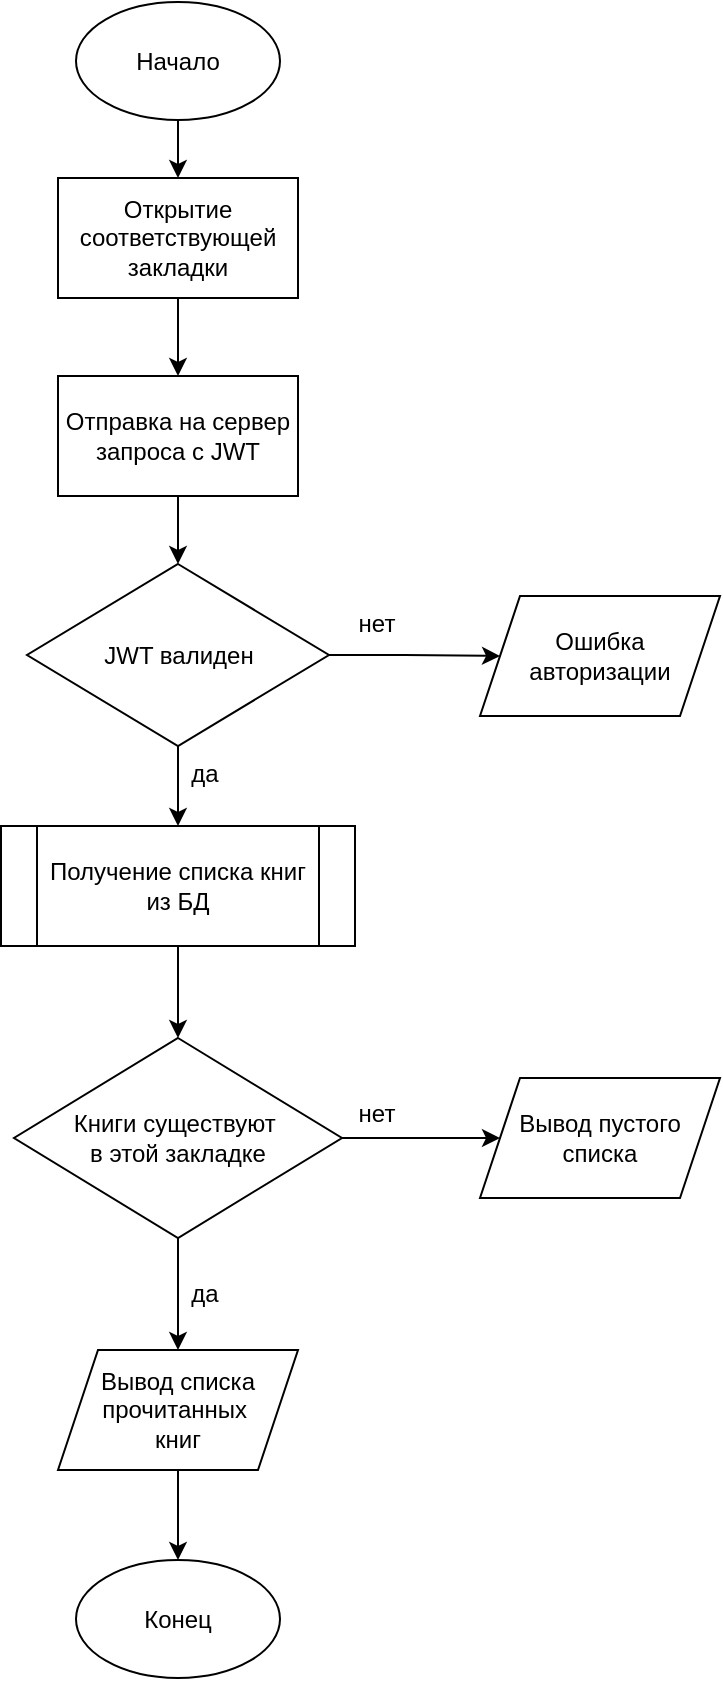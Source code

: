 <mxfile version="25.0.3">
  <diagram id="Y07L605jlKLvzx60TFFA" name="Страница — 1">
    <mxGraphModel dx="557" dy="391" grid="0" gridSize="10" guides="1" tooltips="1" connect="1" arrows="1" fold="1" page="0" pageScale="1" pageWidth="827" pageHeight="1169" math="0" shadow="0">
      <root>
        <mxCell id="0" />
        <mxCell id="1" parent="0" />
        <mxCell id="ApZE57ZHYSGGuRNPVsKW-3" value="" style="edgeStyle=orthogonalEdgeStyle;rounded=0;orthogonalLoop=1;jettySize=auto;html=1;" edge="1" parent="1" source="ApZE57ZHYSGGuRNPVsKW-1" target="ApZE57ZHYSGGuRNPVsKW-2">
          <mxGeometry relative="1" as="geometry" />
        </mxCell>
        <mxCell id="ApZE57ZHYSGGuRNPVsKW-1" value="Начало" style="ellipse;whiteSpace=wrap;html=1;" vertex="1" parent="1">
          <mxGeometry x="294" y="87" width="102" height="59" as="geometry" />
        </mxCell>
        <mxCell id="ApZE57ZHYSGGuRNPVsKW-5" value="" style="edgeStyle=orthogonalEdgeStyle;rounded=0;orthogonalLoop=1;jettySize=auto;html=1;" edge="1" parent="1" source="ApZE57ZHYSGGuRNPVsKW-2" target="ApZE57ZHYSGGuRNPVsKW-4">
          <mxGeometry relative="1" as="geometry" />
        </mxCell>
        <mxCell id="ApZE57ZHYSGGuRNPVsKW-2" value="Открытие соответствующей закладки" style="rounded=0;whiteSpace=wrap;html=1;" vertex="1" parent="1">
          <mxGeometry x="285" y="175" width="120" height="60" as="geometry" />
        </mxCell>
        <mxCell id="ApZE57ZHYSGGuRNPVsKW-7" value="" style="edgeStyle=orthogonalEdgeStyle;rounded=0;orthogonalLoop=1;jettySize=auto;html=1;" edge="1" parent="1" source="ApZE57ZHYSGGuRNPVsKW-4" target="ApZE57ZHYSGGuRNPVsKW-6">
          <mxGeometry relative="1" as="geometry" />
        </mxCell>
        <mxCell id="ApZE57ZHYSGGuRNPVsKW-4" value="Отправка на сервер запроса с JWT" style="rounded=0;whiteSpace=wrap;html=1;" vertex="1" parent="1">
          <mxGeometry x="285" y="274" width="120" height="60" as="geometry" />
        </mxCell>
        <mxCell id="ApZE57ZHYSGGuRNPVsKW-9" value="" style="edgeStyle=orthogonalEdgeStyle;rounded=0;orthogonalLoop=1;jettySize=auto;html=1;" edge="1" parent="1" source="ApZE57ZHYSGGuRNPVsKW-6" target="ApZE57ZHYSGGuRNPVsKW-8">
          <mxGeometry relative="1" as="geometry" />
        </mxCell>
        <mxCell id="ApZE57ZHYSGGuRNPVsKW-11" value="" style="edgeStyle=orthogonalEdgeStyle;rounded=0;orthogonalLoop=1;jettySize=auto;html=1;" edge="1" parent="1" source="ApZE57ZHYSGGuRNPVsKW-6" target="ApZE57ZHYSGGuRNPVsKW-10">
          <mxGeometry relative="1" as="geometry" />
        </mxCell>
        <mxCell id="ApZE57ZHYSGGuRNPVsKW-6" value="JWT валиден" style="rhombus;whiteSpace=wrap;html=1;" vertex="1" parent="1">
          <mxGeometry x="269.5" y="368" width="151" height="91" as="geometry" />
        </mxCell>
        <mxCell id="ApZE57ZHYSGGuRNPVsKW-8" value="Ошибка авторизации" style="shape=parallelogram;perimeter=parallelogramPerimeter;whiteSpace=wrap;html=1;fixedSize=1;" vertex="1" parent="1">
          <mxGeometry x="496" y="384" width="120" height="60" as="geometry" />
        </mxCell>
        <mxCell id="ApZE57ZHYSGGuRNPVsKW-13" value="" style="edgeStyle=orthogonalEdgeStyle;rounded=0;orthogonalLoop=1;jettySize=auto;html=1;" edge="1" parent="1" source="ApZE57ZHYSGGuRNPVsKW-10" target="ApZE57ZHYSGGuRNPVsKW-12">
          <mxGeometry relative="1" as="geometry" />
        </mxCell>
        <mxCell id="ApZE57ZHYSGGuRNPVsKW-10" value="Получение списка книг из БД" style="shape=process;whiteSpace=wrap;html=1;backgroundOutline=1;" vertex="1" parent="1">
          <mxGeometry x="256.5" y="499" width="177" height="60" as="geometry" />
        </mxCell>
        <mxCell id="ApZE57ZHYSGGuRNPVsKW-20" value="" style="edgeStyle=orthogonalEdgeStyle;rounded=0;orthogonalLoop=1;jettySize=auto;html=1;" edge="1" parent="1" source="ApZE57ZHYSGGuRNPVsKW-12" target="ApZE57ZHYSGGuRNPVsKW-19">
          <mxGeometry relative="1" as="geometry" />
        </mxCell>
        <mxCell id="ApZE57ZHYSGGuRNPVsKW-22" value="" style="edgeStyle=orthogonalEdgeStyle;rounded=0;orthogonalLoop=1;jettySize=auto;html=1;" edge="1" parent="1" source="ApZE57ZHYSGGuRNPVsKW-12" target="ApZE57ZHYSGGuRNPVsKW-21">
          <mxGeometry relative="1" as="geometry" />
        </mxCell>
        <mxCell id="ApZE57ZHYSGGuRNPVsKW-12" value="Книги существуют&amp;nbsp;&lt;div&gt;в этой закладке&lt;/div&gt;" style="rhombus;whiteSpace=wrap;html=1;" vertex="1" parent="1">
          <mxGeometry x="263" y="605" width="164" height="100" as="geometry" />
        </mxCell>
        <mxCell id="ApZE57ZHYSGGuRNPVsKW-14" value="нет" style="text;html=1;align=center;verticalAlign=middle;resizable=0;points=[];autosize=1;strokeColor=none;fillColor=none;" vertex="1" parent="1">
          <mxGeometry x="426" y="385" width="36" height="26" as="geometry" />
        </mxCell>
        <mxCell id="ApZE57ZHYSGGuRNPVsKW-15" value="да" style="text;html=1;align=center;verticalAlign=middle;resizable=0;points=[];autosize=1;strokeColor=none;fillColor=none;" vertex="1" parent="1">
          <mxGeometry x="342" y="460" width="32" height="26" as="geometry" />
        </mxCell>
        <mxCell id="ApZE57ZHYSGGuRNPVsKW-18" value="нет" style="text;html=1;align=center;verticalAlign=middle;resizable=0;points=[];autosize=1;strokeColor=none;fillColor=none;" vertex="1" parent="1">
          <mxGeometry x="426" y="630" width="36" height="26" as="geometry" />
        </mxCell>
        <mxCell id="ApZE57ZHYSGGuRNPVsKW-19" value="Вывод пустого списка" style="shape=parallelogram;perimeter=parallelogramPerimeter;whiteSpace=wrap;html=1;fixedSize=1;" vertex="1" parent="1">
          <mxGeometry x="496" y="625" width="120" height="60" as="geometry" />
        </mxCell>
        <mxCell id="ApZE57ZHYSGGuRNPVsKW-25" value="" style="edgeStyle=orthogonalEdgeStyle;rounded=0;orthogonalLoop=1;jettySize=auto;html=1;" edge="1" parent="1" source="ApZE57ZHYSGGuRNPVsKW-21" target="ApZE57ZHYSGGuRNPVsKW-24">
          <mxGeometry relative="1" as="geometry" />
        </mxCell>
        <mxCell id="ApZE57ZHYSGGuRNPVsKW-21" value="Вывод списка прочитанных&amp;nbsp;&lt;div&gt;книг&lt;/div&gt;" style="shape=parallelogram;perimeter=parallelogramPerimeter;whiteSpace=wrap;html=1;fixedSize=1;" vertex="1" parent="1">
          <mxGeometry x="285" y="761" width="120" height="60" as="geometry" />
        </mxCell>
        <mxCell id="ApZE57ZHYSGGuRNPVsKW-23" value="да" style="text;html=1;align=center;verticalAlign=middle;resizable=0;points=[];autosize=1;strokeColor=none;fillColor=none;" vertex="1" parent="1">
          <mxGeometry x="342" y="720" width="32" height="26" as="geometry" />
        </mxCell>
        <mxCell id="ApZE57ZHYSGGuRNPVsKW-24" value="Конец" style="ellipse;whiteSpace=wrap;html=1;" vertex="1" parent="1">
          <mxGeometry x="294" y="866" width="102" height="59" as="geometry" />
        </mxCell>
      </root>
    </mxGraphModel>
  </diagram>
</mxfile>
